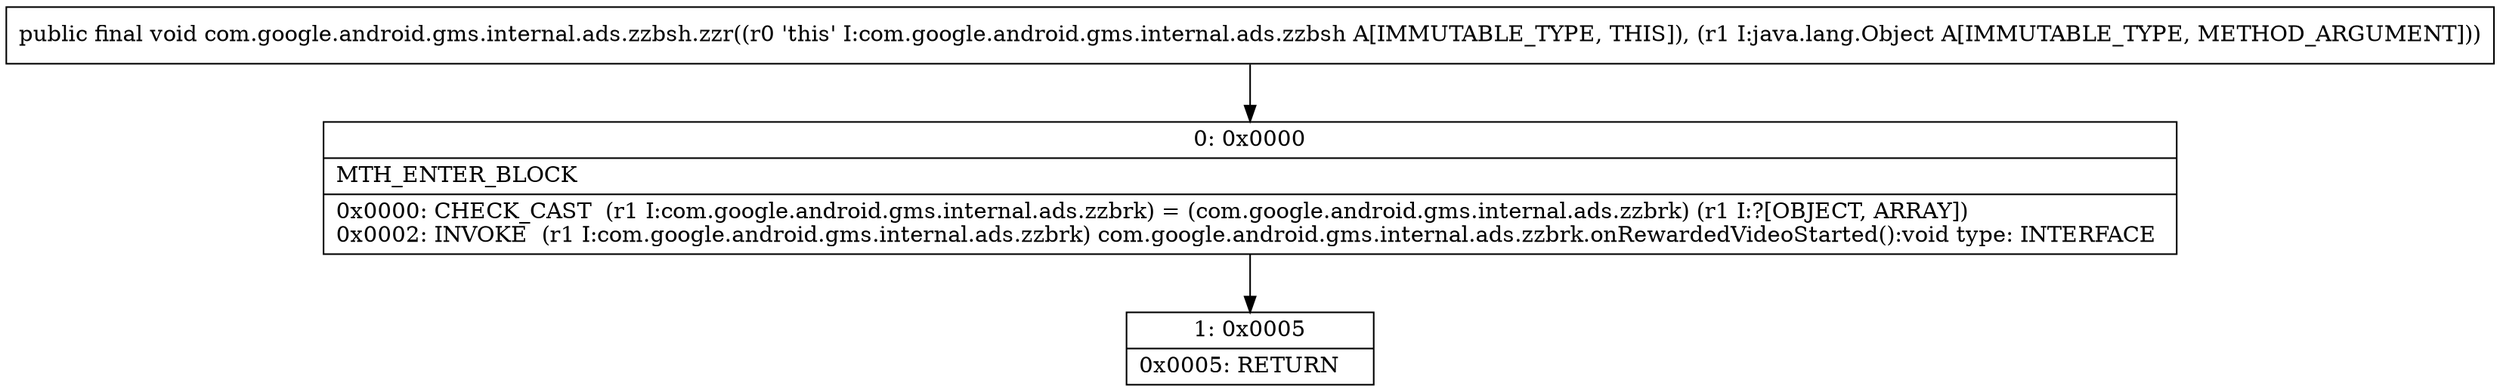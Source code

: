 digraph "CFG forcom.google.android.gms.internal.ads.zzbsh.zzr(Ljava\/lang\/Object;)V" {
Node_0 [shape=record,label="{0\:\ 0x0000|MTH_ENTER_BLOCK\l|0x0000: CHECK_CAST  (r1 I:com.google.android.gms.internal.ads.zzbrk) = (com.google.android.gms.internal.ads.zzbrk) (r1 I:?[OBJECT, ARRAY]) \l0x0002: INVOKE  (r1 I:com.google.android.gms.internal.ads.zzbrk) com.google.android.gms.internal.ads.zzbrk.onRewardedVideoStarted():void type: INTERFACE \l}"];
Node_1 [shape=record,label="{1\:\ 0x0005|0x0005: RETURN   \l}"];
MethodNode[shape=record,label="{public final void com.google.android.gms.internal.ads.zzbsh.zzr((r0 'this' I:com.google.android.gms.internal.ads.zzbsh A[IMMUTABLE_TYPE, THIS]), (r1 I:java.lang.Object A[IMMUTABLE_TYPE, METHOD_ARGUMENT])) }"];
MethodNode -> Node_0;
Node_0 -> Node_1;
}


